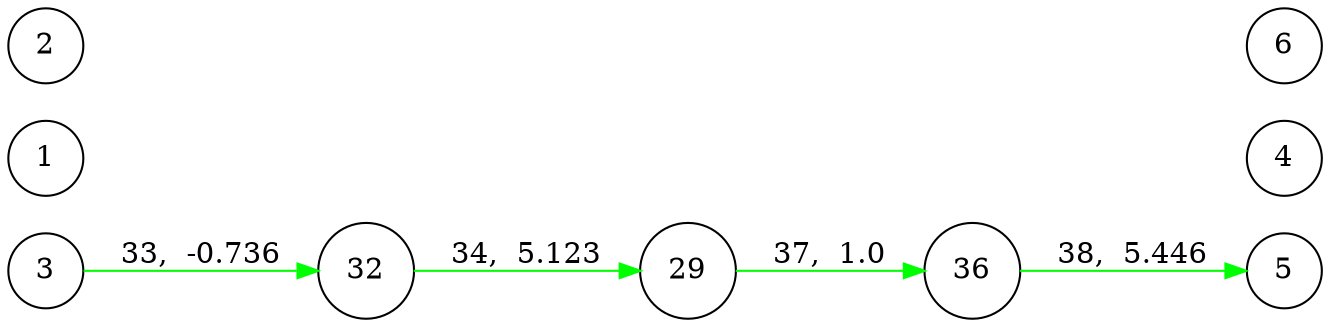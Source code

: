 digraph {
	rankdir=LR;
	node [shape=circle];
	3->32[color=green,label="33,  -0.736",penwidth=1.0];
	{rank=same; 1, 2, 3}
	32->29[color=green,label="34,  5.123",penwidth=1.0];
	{rank=same; 32}
	29->36[color=green,label="37,  1.0",penwidth=1.0];
	{rank=same; 29}
	36->5[color=green,label="38,  5.446",penwidth=1.0];
	{rank=same; 36}
	{rank=same; 4, 5, 6}
}